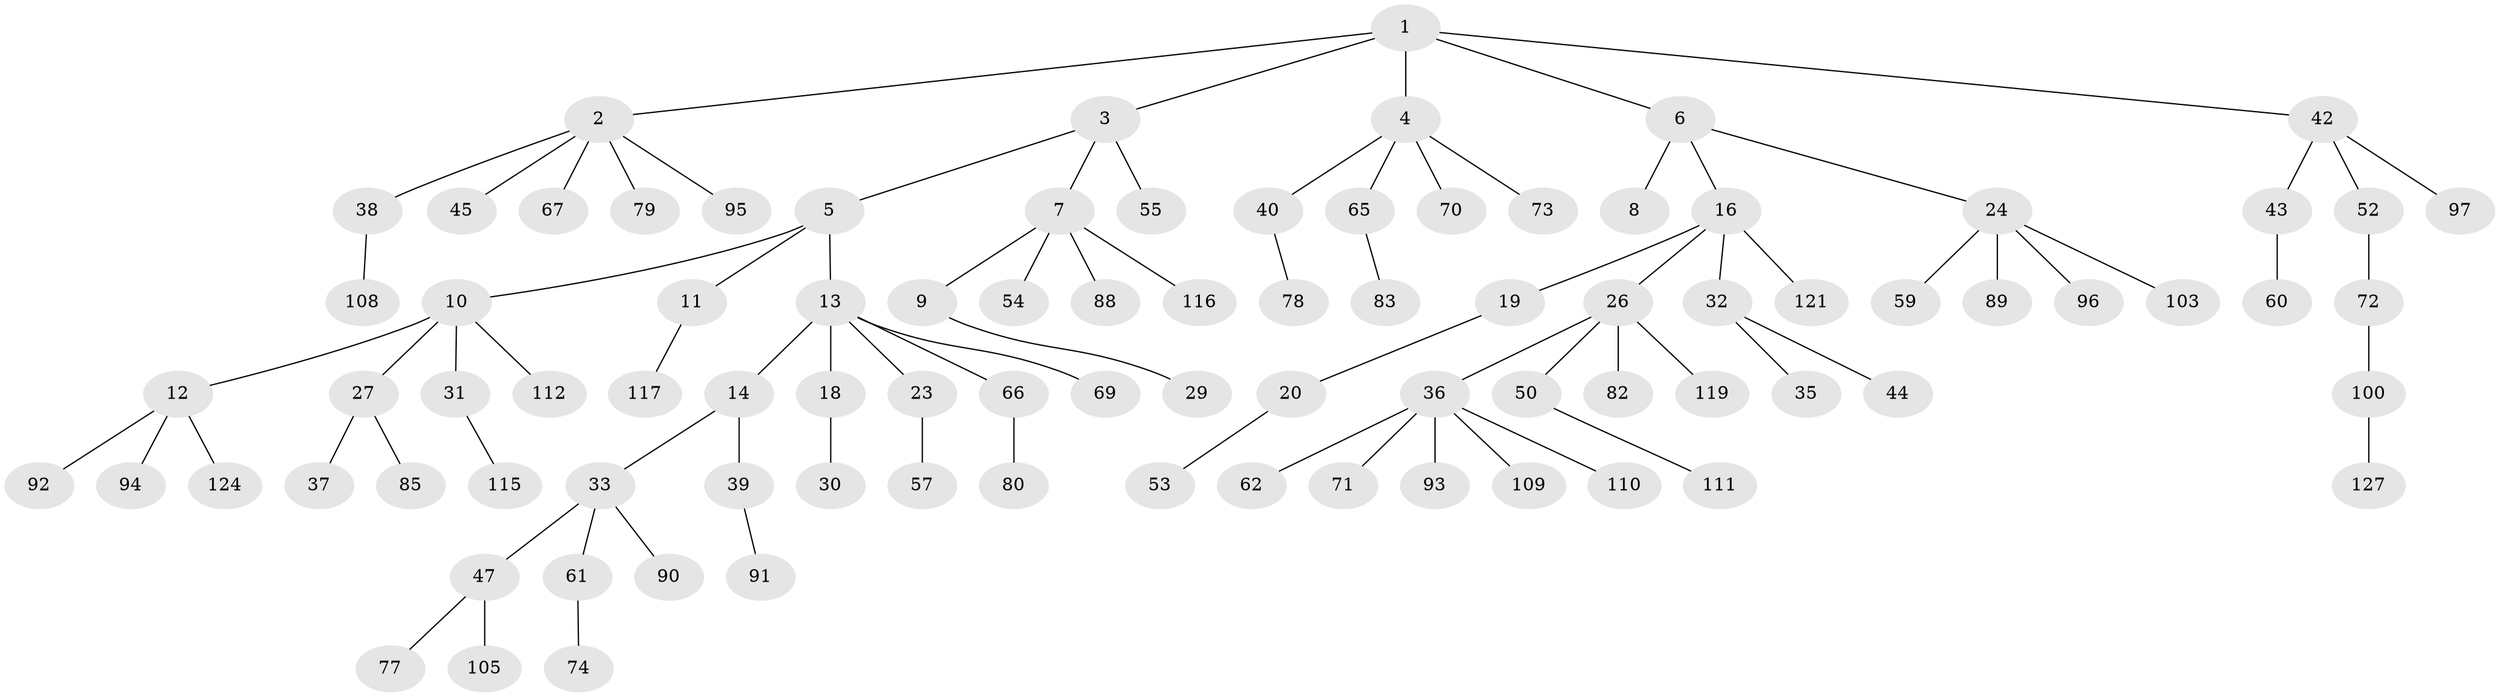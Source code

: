 // original degree distribution, {6: 0.007874015748031496, 5: 0.08661417322834646, 3: 0.09448818897637795, 2: 0.2677165354330709, 7: 0.007874015748031496, 1: 0.5039370078740157, 4: 0.031496062992125984}
// Generated by graph-tools (version 1.1) at 2025/11/02/27/25 16:11:26]
// undirected, 89 vertices, 88 edges
graph export_dot {
graph [start="1"]
  node [color=gray90,style=filled];
  1 [super="+68"];
  2 [super="+17"];
  3 [super="+21"];
  4 [super="+28"];
  5 [super="+75"];
  6 [super="+15"];
  7 [super="+34"];
  8 [super="+58"];
  9 [super="+63"];
  10 [super="+22"];
  11;
  12 [super="+87"];
  13 [super="+101"];
  14;
  16;
  18 [super="+51"];
  19 [super="+81"];
  20 [super="+48"];
  23;
  24 [super="+25"];
  26 [super="+46"];
  27 [super="+120"];
  29 [super="+123"];
  30 [super="+64"];
  31;
  32 [super="+76"];
  33 [super="+86"];
  35;
  36 [super="+49"];
  37;
  38 [super="+41"];
  39;
  40;
  42 [super="+84"];
  43;
  44 [super="+113"];
  45;
  47 [super="+56"];
  50;
  52;
  53;
  54;
  55;
  57 [super="+98"];
  59;
  60 [super="+104"];
  61 [super="+122"];
  62;
  65;
  66;
  67;
  69;
  70;
  71;
  72;
  73;
  74 [super="+102"];
  77;
  78;
  79;
  80 [super="+107"];
  82;
  83 [super="+99"];
  85;
  88 [super="+106"];
  89;
  90;
  91;
  92;
  93;
  94;
  95;
  96;
  97 [super="+125"];
  100 [super="+126"];
  103 [super="+114"];
  105;
  108;
  109;
  110;
  111;
  112 [super="+118"];
  115;
  116;
  117;
  119;
  121;
  124;
  127;
  1 -- 2;
  1 -- 3;
  1 -- 4;
  1 -- 6;
  1 -- 42;
  2 -- 38;
  2 -- 45;
  2 -- 95;
  2 -- 67;
  2 -- 79;
  3 -- 5;
  3 -- 7;
  3 -- 55;
  4 -- 40;
  4 -- 65;
  4 -- 73;
  4 -- 70;
  5 -- 10;
  5 -- 11;
  5 -- 13;
  6 -- 8;
  6 -- 16;
  6 -- 24;
  7 -- 9;
  7 -- 88;
  7 -- 116;
  7 -- 54;
  9 -- 29;
  10 -- 12;
  10 -- 31;
  10 -- 112;
  10 -- 27;
  11 -- 117;
  12 -- 124;
  12 -- 94;
  12 -- 92;
  13 -- 14;
  13 -- 18;
  13 -- 23;
  13 -- 66;
  13 -- 69;
  14 -- 33;
  14 -- 39;
  16 -- 19;
  16 -- 26;
  16 -- 32;
  16 -- 121;
  18 -- 30;
  19 -- 20;
  20 -- 53;
  23 -- 57;
  24 -- 59;
  24 -- 96;
  24 -- 103;
  24 -- 89;
  26 -- 36;
  26 -- 50;
  26 -- 82;
  26 -- 119;
  27 -- 37;
  27 -- 85;
  31 -- 115;
  32 -- 35;
  32 -- 44;
  33 -- 47;
  33 -- 61;
  33 -- 90;
  36 -- 62;
  36 -- 71;
  36 -- 93;
  36 -- 109;
  36 -- 110;
  38 -- 108;
  39 -- 91;
  40 -- 78;
  42 -- 43;
  42 -- 52;
  42 -- 97;
  43 -- 60;
  47 -- 105;
  47 -- 77;
  50 -- 111;
  52 -- 72;
  61 -- 74;
  65 -- 83;
  66 -- 80;
  72 -- 100;
  100 -- 127;
}
